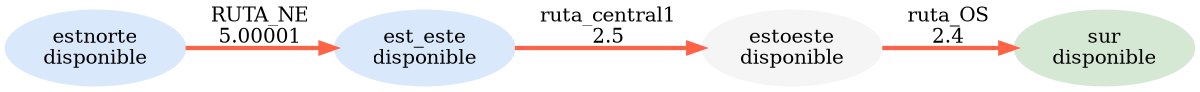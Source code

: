 digraph finite_state_machine {
	rankdir=LR size="8,5"
	node [color="#dae8fc" shape=ellipse style=filled]
	estnorte [label="estnorte
disponible"]
	node [color="#dae8fc" shape=ellipse style=filled]
	est_este [label="est_este
disponible"]
	node [color="#f5f5f5" shape=ellipse style=filled]
	estoeste [label="estoeste
disponible"]
	node [color="#d5e8d4" shape=ellipse style=filled]
	sur [label="sur
disponible"]
	edge [color="#FF6347" penwidth=3]
	est_este -> estoeste [label="ruta_central1
2.5"]
	edge [color="#FF6347" penwidth=3]
	estnorte -> est_este [label="RUTA_NE
5.00001"]
	edge [color="#FF6347" penwidth=3]
	estoeste -> sur [label="ruta_OS
2.4"]
}
